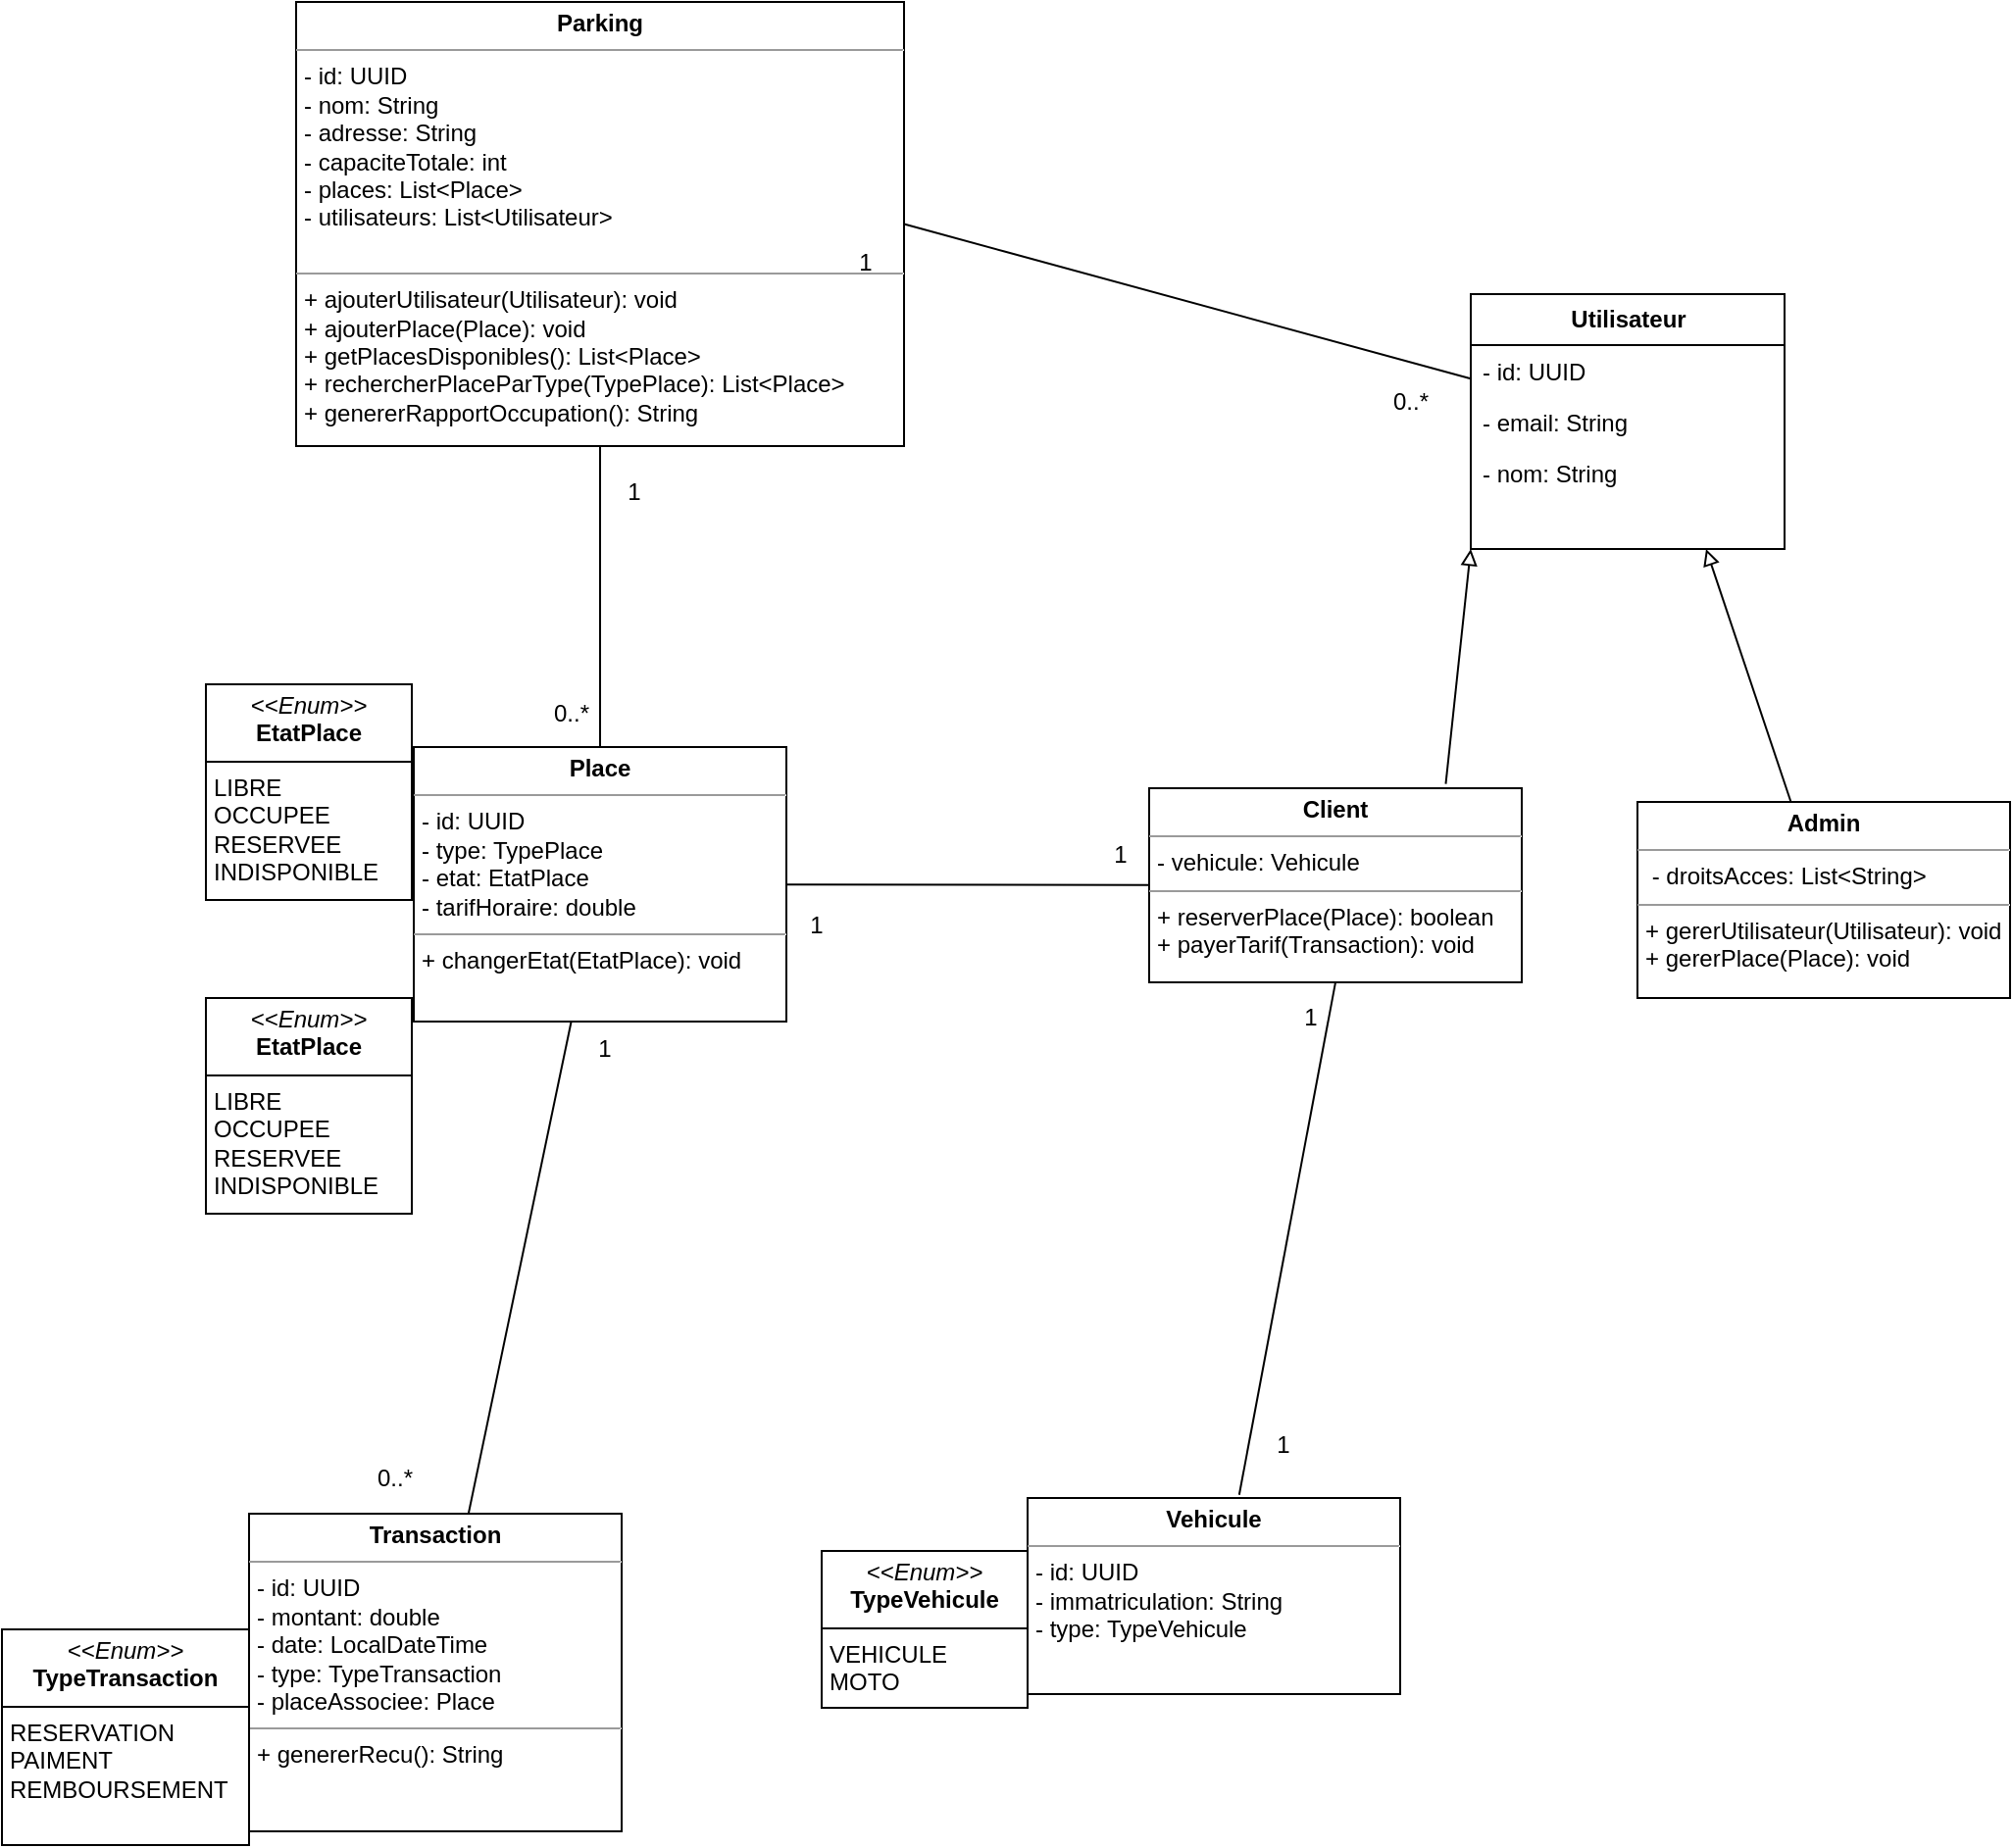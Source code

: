 <mxfile version="25.0.3">
  <diagram name="Page-1" id="c4acf3e9-155e-7222-9cf6-157b1a14988f">
    <mxGraphModel dx="6010" dy="2384" grid="1" gridSize="10" guides="1" tooltips="1" connect="1" arrows="1" fold="1" page="1" pageScale="1" pageWidth="850" pageHeight="1100" background="none" math="0" shadow="0">
      <root>
        <mxCell id="0" />
        <mxCell id="1" parent="0" />
        <mxCell id="3XmQX4hYnDjtV_vOLsFi-10" style="rounded=0;orthogonalLoop=1;jettySize=auto;html=1;exitX=0.5;exitY=1;exitDx=0;exitDy=0;entryX=0.568;entryY=-0.016;entryDx=0;entryDy=0;endArrow=none;endFill=0;entryPerimeter=0;" parent="1" source="5d2195bd80daf111-10" target="3XmQX4hYnDjtV_vOLsFi-11" edge="1">
          <mxGeometry relative="1" as="geometry">
            <mxPoint x="570" y="885" as="targetPoint" />
          </mxGeometry>
        </mxCell>
        <mxCell id="5d2195bd80daf111-10" value="&lt;p style=&quot;margin:0px;margin-top:4px;text-align:center;&quot;&gt;&lt;b&gt;Client&lt;/b&gt;&lt;/p&gt;&lt;hr size=&quot;1&quot;&gt;&lt;p style=&quot;margin:0px;margin-left:4px;&quot;&gt;- vehicule: Vehicule&lt;/p&gt;&lt;hr size=&quot;1&quot;&gt;&lt;p style=&quot;margin:0px;margin-left:4px;&quot;&gt;+ reserverPlace(Place): boolean&lt;/p&gt;&lt;p style=&quot;margin:0px;margin-left:4px;&quot;&gt;+ payerTarif(Transaction): void&lt;/p&gt;" style="verticalAlign=top;align=left;overflow=fill;fontSize=12;fontFamily=Helvetica;html=1;rounded=0;shadow=0;comic=0;labelBackgroundColor=none;strokeWidth=1" parent="1" vertex="1">
          <mxGeometry x="525" y="431" width="190" height="99" as="geometry" />
        </mxCell>
        <mxCell id="5d2195bd80daf111-11" value="&lt;p style=&quot;margin:0px;margin-top:4px;text-align:center;&quot;&gt;&lt;b&gt;Transaction&lt;/b&gt;&lt;/p&gt;&lt;hr size=&quot;1&quot;&gt;&lt;p style=&quot;margin:0px;margin-left:4px;&quot;&gt;- id: UUID&lt;/p&gt;&lt;p style=&quot;margin:0px;margin-left:4px;&quot;&gt;- montant: double&lt;/p&gt;&lt;p style=&quot;margin:0px;margin-left:4px;&quot;&gt;- date: LocalDateTime&lt;/p&gt;&lt;p style=&quot;margin:0px;margin-left:4px;&quot;&gt;- type: TypeTransaction&lt;/p&gt;&lt;p style=&quot;margin:0px;margin-left:4px;&quot;&gt;&lt;span style=&quot;background-color: initial;&quot;&gt;- placeAssociee: Place&lt;/span&gt;&lt;/p&gt;&lt;hr size=&quot;1&quot;&gt;&lt;p style=&quot;margin:0px;margin-left:4px;&quot;&gt;+ genererRecu(): String&lt;/p&gt;" style="verticalAlign=top;align=left;overflow=fill;fontSize=12;fontFamily=Helvetica;html=1;rounded=0;shadow=0;comic=0;labelBackgroundColor=none;strokeWidth=1" parent="1" vertex="1">
          <mxGeometry x="66" y="801" width="190" height="162" as="geometry" />
        </mxCell>
        <mxCell id="3XmQX4hYnDjtV_vOLsFi-3" style="rounded=0;orthogonalLoop=1;jettySize=auto;html=1;exitX=0.5;exitY=1;exitDx=0;exitDy=0;endArrow=none;endFill=0;" parent="1" source="5d2195bd80daf111-18" target="5d2195bd80daf111-20" edge="1">
          <mxGeometry relative="1" as="geometry" />
        </mxCell>
        <mxCell id="3XmQX4hYnDjtV_vOLsFi-31" style="rounded=0;orthogonalLoop=1;jettySize=auto;html=1;exitX=1;exitY=0.5;exitDx=0;exitDy=0;endArrow=none;endFill=0;" parent="1" source="5d2195bd80daf111-18" target="3XmQX4hYnDjtV_vOLsFi-14" edge="1">
          <mxGeometry relative="1" as="geometry" />
        </mxCell>
        <mxCell id="5d2195bd80daf111-18" value="&lt;p style=&quot;margin: 4px 0px 0px; text-align: center;&quot;&gt;&lt;b&gt;Parking&lt;/b&gt;&lt;/p&gt;&lt;hr size=&quot;1&quot;&gt;&lt;p style=&quot;margin:0px;margin-left:4px;&quot;&gt;- id: UUID&lt;/p&gt;&lt;p style=&quot;margin:0px;margin-left:4px;&quot;&gt;- nom: String&lt;/p&gt;&lt;p style=&quot;margin:0px;margin-left:4px;&quot;&gt;- adresse: String&amp;nbsp;&amp;nbsp;&lt;/p&gt;&lt;p style=&quot;margin:0px;margin-left:4px;&quot;&gt;- capaciteTotale: int&lt;/p&gt;&lt;p style=&quot;margin:0px;margin-left:4px;&quot;&gt;- places: List&amp;lt;Place&amp;gt;&lt;/p&gt;&lt;p style=&quot;margin:0px;margin-left:4px;&quot;&gt;- utilisateurs: List&amp;lt;Utilisateur&amp;gt;&lt;/p&gt;&lt;p style=&quot;margin:0px;margin-left:4px;&quot;&gt;&lt;br&gt;&lt;/p&gt;&lt;hr size=&quot;1&quot;&gt;&lt;p style=&quot;margin:0px;margin-left:4px;&quot;&gt;+ ajouterUtilisateur(Utilisateur): void&amp;nbsp;&lt;/p&gt;&lt;p style=&quot;margin:0px;margin-left:4px;&quot;&gt;+ ajouterPlace(Place): void&lt;/p&gt;&lt;p style=&quot;margin:0px;margin-left:4px;&quot;&gt;+ getPlacesDisponibles(): List&amp;lt;Place&amp;gt;&lt;/p&gt;&lt;p style=&quot;margin:0px;margin-left:4px;&quot;&gt;+ rechercherPlaceParType(TypePlace): List&amp;lt;Place&amp;gt;&lt;/p&gt;&lt;p style=&quot;margin:0px;margin-left:4px;&quot;&gt;+ genererRapportOccupation(): String&amp;nbsp;&lt;/p&gt;" style="verticalAlign=top;align=left;overflow=fill;fontSize=12;fontFamily=Helvetica;html=1;rounded=0;shadow=0;comic=0;labelBackgroundColor=none;strokeWidth=1" parent="1" vertex="1">
          <mxGeometry x="90" y="30" width="310" height="226.5" as="geometry" />
        </mxCell>
        <mxCell id="5d2195bd80daf111-30" style="rounded=0;html=1;labelBackgroundColor=none;startFill=0;endArrow=none;endFill=0;endSize=10;fontFamily=Verdana;fontSize=10;" parent="1" source="5d2195bd80daf111-20" target="5d2195bd80daf111-10" edge="1">
          <mxGeometry relative="1" as="geometry" />
        </mxCell>
        <mxCell id="5d2195bd80daf111-33" style="rounded=0;html=1;labelBackgroundColor=none;startFill=0;endArrow=none;endFill=0;endSize=10;fontFamily=Verdana;fontSize=10;exitX=0.424;exitY=0.991;exitDx=0;exitDy=0;exitPerimeter=0;" parent="1" source="5d2195bd80daf111-20" target="5d2195bd80daf111-11" edge="1">
          <mxGeometry relative="1" as="geometry">
            <mxPoint x="139" y="607" as="sourcePoint" />
            <mxPoint x="181" y="848" as="targetPoint" />
          </mxGeometry>
        </mxCell>
        <mxCell id="5d2195bd80daf111-20" value="&lt;p style=&quot;margin:0px;margin-top:4px;text-align:center;&quot;&gt;&lt;b&gt;Place&lt;/b&gt;&lt;/p&gt;&lt;hr size=&quot;1&quot;&gt;&lt;p style=&quot;margin:0px;margin-left:4px;&quot;&gt;- id: UUID&lt;/p&gt;&lt;p style=&quot;margin:0px;margin-left:4px;&quot;&gt;- type: TypePlace&lt;/p&gt;&lt;p style=&quot;margin:0px;margin-left:4px;&quot;&gt;- etat: EtatPlace&lt;/p&gt;&lt;p style=&quot;margin:0px;margin-left:4px;&quot;&gt;- tarifHoraire: double&lt;/p&gt;&lt;hr size=&quot;1&quot;&gt;&lt;p style=&quot;margin:0px;margin-left:4px;&quot;&gt;+&lt;span style=&quot;background-color: initial;&quot;&gt;&amp;nbsp;changerEtat(EtatPlace): void&lt;/span&gt;&lt;/p&gt;" style="verticalAlign=top;align=left;overflow=fill;fontSize=12;fontFamily=Helvetica;html=1;rounded=0;shadow=0;comic=0;labelBackgroundColor=none;strokeWidth=1" parent="1" vertex="1">
          <mxGeometry x="150" y="410" width="190" height="140" as="geometry" />
        </mxCell>
        <mxCell id="3XmQX4hYnDjtV_vOLsFi-11" value="&lt;p style=&quot;margin:0px;margin-top:4px;text-align:center;&quot;&gt;&lt;b&gt;Vehicule&lt;/b&gt;&lt;/p&gt;&lt;hr size=&quot;1&quot;&gt;&lt;p style=&quot;margin:0px;margin-left:4px;&quot;&gt;- id: UUID&lt;/p&gt;&lt;p style=&quot;margin:0px;margin-left:4px;&quot;&gt;- immatriculation: String&lt;/p&gt;&lt;p style=&quot;margin:0px;margin-left:4px;&quot;&gt;- type: TypeVehicule&lt;/p&gt;" style="verticalAlign=top;align=left;overflow=fill;fontSize=12;fontFamily=Helvetica;html=1;rounded=0;shadow=0;comic=0;labelBackgroundColor=none;strokeWidth=1" parent="1" vertex="1">
          <mxGeometry x="463" y="793" width="190" height="100" as="geometry" />
        </mxCell>
        <mxCell id="3XmQX4hYnDjtV_vOLsFi-14" value="&lt;font face=&quot;Helvetica&quot;&gt;&lt;span style=&quot;font-size: 12px;&quot;&gt;&lt;b&gt;Utilisateur&lt;/b&gt;&lt;/span&gt;&lt;/font&gt;" style="swimlane;html=1;fontStyle=0;childLayout=stackLayout;horizontal=1;startSize=26;fillColor=none;horizontalStack=0;resizeParent=1;resizeLast=0;collapsible=1;marginBottom=0;swimlaneFillColor=#ffffff;rounded=0;shadow=0;comic=0;labelBackgroundColor=none;strokeWidth=1;fontFamily=Verdana;fontSize=10;align=center;" parent="1" vertex="1">
          <mxGeometry x="689" y="179" width="160" height="130" as="geometry" />
        </mxCell>
        <mxCell id="3XmQX4hYnDjtV_vOLsFi-16" value="&lt;div&gt;&lt;span style=&quot;background-color: initial;&quot;&gt;- id: UUID&lt;/span&gt;&lt;/div&gt;&lt;div&gt;&lt;br&gt;&lt;/div&gt;" style="text;html=1;strokeColor=none;fillColor=none;align=left;verticalAlign=top;spacingLeft=4;spacingRight=4;whiteSpace=wrap;overflow=hidden;rotatable=0;points=[[0,0.5],[1,0.5]];portConstraint=eastwest;" parent="3XmQX4hYnDjtV_vOLsFi-14" vertex="1">
          <mxGeometry y="26" width="160" height="26" as="geometry" />
        </mxCell>
        <mxCell id="3XmQX4hYnDjtV_vOLsFi-19" value="- email: String" style="text;html=1;strokeColor=none;fillColor=none;align=left;verticalAlign=top;spacingLeft=4;spacingRight=4;whiteSpace=wrap;overflow=hidden;rotatable=0;points=[[0,0.5],[1,0.5]];portConstraint=eastwest;" parent="3XmQX4hYnDjtV_vOLsFi-14" vertex="1">
          <mxGeometry y="52" width="160" height="26" as="geometry" />
        </mxCell>
        <mxCell id="3XmQX4hYnDjtV_vOLsFi-17" value="- nom: String" style="text;html=1;strokeColor=none;fillColor=none;align=left;verticalAlign=top;spacingLeft=4;spacingRight=4;whiteSpace=wrap;overflow=hidden;rotatable=0;points=[[0,0.5],[1,0.5]];portConstraint=eastwest;" parent="3XmQX4hYnDjtV_vOLsFi-14" vertex="1">
          <mxGeometry y="78" width="160" height="26" as="geometry" />
        </mxCell>
        <mxCell id="3XmQX4hYnDjtV_vOLsFi-20" style="rounded=0;orthogonalLoop=1;jettySize=auto;html=1;entryX=0.796;entryY=-0.022;entryDx=0;entryDy=0;entryPerimeter=0;startArrow=block;startFill=0;endArrow=none;endFill=0;exitX=0;exitY=1;exitDx=0;exitDy=0;" parent="1" target="5d2195bd80daf111-10" edge="1" source="3XmQX4hYnDjtV_vOLsFi-14">
          <mxGeometry relative="1" as="geometry">
            <mxPoint x="630" y="316" as="sourcePoint" />
          </mxGeometry>
        </mxCell>
        <mxCell id="3XmQX4hYnDjtV_vOLsFi-21" value="&lt;p style=&quot;margin:0px;margin-top:4px;text-align:center;&quot;&gt;&lt;b&gt;Admin&lt;/b&gt;&lt;/p&gt;&lt;hr size=&quot;1&quot;&gt;&lt;p style=&quot;margin:0px;margin-left:4px;&quot;&gt;&amp;nbsp;- droitsAcces: List&amp;lt;String&amp;gt;&lt;/p&gt;&lt;hr size=&quot;1&quot;&gt;&lt;p style=&quot;margin:0px;margin-left:4px;&quot;&gt;+ gererUtilisateur(Utilisateur): void&lt;/p&gt;&lt;p style=&quot;margin:0px;margin-left:4px;&quot;&gt;+ gererPlace(Place): void&lt;/p&gt;" style="verticalAlign=top;align=left;overflow=fill;fontSize=12;fontFamily=Helvetica;html=1;rounded=0;shadow=0;comic=0;labelBackgroundColor=none;strokeWidth=1" parent="1" vertex="1">
          <mxGeometry x="774" y="438" width="190" height="100" as="geometry" />
        </mxCell>
        <mxCell id="3XmQX4hYnDjtV_vOLsFi-22" style="rounded=0;orthogonalLoop=1;jettySize=auto;html=1;exitX=0.75;exitY=1;exitDx=0;exitDy=0;startArrow=block;startFill=0;endArrow=none;endFill=0;" parent="1" source="3XmQX4hYnDjtV_vOLsFi-14" target="3XmQX4hYnDjtV_vOLsFi-21" edge="1">
          <mxGeometry relative="1" as="geometry">
            <mxPoint x="640" y="589" as="sourcePoint" />
          </mxGeometry>
        </mxCell>
        <mxCell id="3XmQX4hYnDjtV_vOLsFi-23" value="1" style="text;html=1;align=center;verticalAlign=middle;resizable=0;points=[];autosize=1;strokeColor=none;fillColor=none;" parent="1" vertex="1">
          <mxGeometry x="340" y="486" width="30" height="30" as="geometry" />
        </mxCell>
        <mxCell id="3XmQX4hYnDjtV_vOLsFi-24" value="1" style="text;html=1;align=center;verticalAlign=middle;resizable=0;points=[];autosize=1;strokeColor=none;fillColor=none;" parent="1" vertex="1">
          <mxGeometry x="495" y="450" width="30" height="30" as="geometry" />
        </mxCell>
        <mxCell id="3XmQX4hYnDjtV_vOLsFi-25" value="1" style="text;html=1;align=center;verticalAlign=middle;resizable=0;points=[];autosize=1;strokeColor=none;fillColor=none;" parent="1" vertex="1">
          <mxGeometry x="232" y="549" width="30" height="30" as="geometry" />
        </mxCell>
        <mxCell id="3XmQX4hYnDjtV_vOLsFi-26" value="0..*" style="text;html=1;align=center;verticalAlign=middle;resizable=0;points=[];autosize=1;strokeColor=none;fillColor=none;" parent="1" vertex="1">
          <mxGeometry x="120" y="768" width="40" height="30" as="geometry" />
        </mxCell>
        <mxCell id="3XmQX4hYnDjtV_vOLsFi-27" value="1" style="text;html=1;align=center;verticalAlign=middle;resizable=0;points=[];autosize=1;strokeColor=none;fillColor=none;" parent="1" vertex="1">
          <mxGeometry x="592" y="533" width="30" height="30" as="geometry" />
        </mxCell>
        <mxCell id="3XmQX4hYnDjtV_vOLsFi-28" value="1" style="text;html=1;align=center;verticalAlign=middle;resizable=0;points=[];autosize=1;strokeColor=none;fillColor=none;" parent="1" vertex="1">
          <mxGeometry x="578" y="751" width="30" height="30" as="geometry" />
        </mxCell>
        <mxCell id="3XmQX4hYnDjtV_vOLsFi-29" value="0..*" style="text;html=1;align=center;verticalAlign=middle;resizable=0;points=[];autosize=1;strokeColor=none;fillColor=none;" parent="1" vertex="1">
          <mxGeometry x="210" y="378" width="40" height="30" as="geometry" />
        </mxCell>
        <mxCell id="3XmQX4hYnDjtV_vOLsFi-30" value="1" style="text;html=1;align=center;verticalAlign=middle;resizable=0;points=[];autosize=1;strokeColor=none;fillColor=none;" parent="1" vertex="1">
          <mxGeometry x="247" y="265" width="30" height="30" as="geometry" />
        </mxCell>
        <mxCell id="3XmQX4hYnDjtV_vOLsFi-32" value="0..*" style="text;html=1;align=center;verticalAlign=middle;resizable=0;points=[];autosize=1;strokeColor=none;fillColor=none;" parent="1" vertex="1">
          <mxGeometry x="638" y="219" width="40" height="30" as="geometry" />
        </mxCell>
        <mxCell id="3XmQX4hYnDjtV_vOLsFi-33" value="1" style="text;html=1;align=center;verticalAlign=middle;resizable=0;points=[];autosize=1;strokeColor=none;fillColor=none;" parent="1" vertex="1">
          <mxGeometry x="365" y="148" width="30" height="30" as="geometry" />
        </mxCell>
        <mxCell id="MQv-HSuqeaLDEswii2t--3" value="&lt;p style=&quot;margin:0px;margin-top:4px;text-align:center;&quot;&gt;&lt;i&gt;&amp;lt;&amp;lt;Enum&amp;gt;&amp;gt;&lt;/i&gt;&lt;br&gt;&lt;b&gt;TypeVehicule&lt;/b&gt;&lt;/p&gt;&lt;hr size=&quot;1&quot; style=&quot;border-style:solid;&quot;&gt;&lt;p style=&quot;margin:0px;margin-left:4px;&quot;&gt;VEHICULE&lt;/p&gt;&lt;p style=&quot;margin:0px;margin-left:4px;&quot;&gt;MOTO&lt;/p&gt;&lt;p style=&quot;margin:0px;margin-left:4px;&quot;&gt;&lt;br&gt;&lt;/p&gt;" style="verticalAlign=top;align=left;overflow=fill;html=1;whiteSpace=wrap;" vertex="1" parent="1">
          <mxGeometry x="358" y="820" width="105" height="80" as="geometry" />
        </mxCell>
        <mxCell id="MQv-HSuqeaLDEswii2t--4" value="&lt;p style=&quot;margin:0px;margin-top:4px;text-align:center;&quot;&gt;&lt;i&gt;&amp;lt;&amp;lt;Enum&amp;gt;&amp;gt;&lt;/i&gt;&lt;br&gt;&lt;b&gt;EtatPlace&lt;/b&gt;&lt;/p&gt;&lt;hr size=&quot;1&quot; style=&quot;border-style:solid;&quot;&gt;&lt;p style=&quot;margin:0px;margin-left:4px;&quot;&gt;LIBRE&lt;/p&gt;&lt;p style=&quot;margin:0px;margin-left:4px;&quot;&gt;OCCUPEE&lt;/p&gt;&lt;p style=&quot;margin:0px;margin-left:4px;&quot;&gt;RESERVEE&lt;/p&gt;&lt;p style=&quot;margin:0px;margin-left:4px;&quot;&gt;INDISPONIBLE&lt;/p&gt;&lt;p style=&quot;margin:0px;margin-left:4px;&quot;&gt;&lt;br&gt;&lt;/p&gt;" style="verticalAlign=top;align=left;overflow=fill;html=1;whiteSpace=wrap;" vertex="1" parent="1">
          <mxGeometry x="44" y="538" width="105" height="110" as="geometry" />
        </mxCell>
        <mxCell id="MQv-HSuqeaLDEswii2t--5" value="&lt;p style=&quot;margin:0px;margin-top:4px;text-align:center;&quot;&gt;&lt;i&gt;&amp;lt;&amp;lt;Enum&amp;gt;&amp;gt;&lt;/i&gt;&lt;br&gt;&lt;b&gt;TypeTransaction&lt;/b&gt;&lt;/p&gt;&lt;hr size=&quot;1&quot; style=&quot;border-style:solid;&quot;&gt;&lt;p style=&quot;margin:0px;margin-left:4px;&quot;&gt;RESERVATION&lt;/p&gt;&lt;p style=&quot;margin:0px;margin-left:4px;&quot;&gt;PAIMENT&lt;/p&gt;&lt;p style=&quot;margin:0px;margin-left:4px;&quot;&gt;REMBOURSEMENT&lt;/p&gt;" style="verticalAlign=top;align=left;overflow=fill;html=1;whiteSpace=wrap;" vertex="1" parent="1">
          <mxGeometry x="-60" y="860" width="126" height="110" as="geometry" />
        </mxCell>
        <mxCell id="MQv-HSuqeaLDEswii2t--6" value="&lt;p style=&quot;margin:0px;margin-top:4px;text-align:center;&quot;&gt;&lt;i&gt;&amp;lt;&amp;lt;Enum&amp;gt;&amp;gt;&lt;/i&gt;&lt;br&gt;&lt;b&gt;EtatPlace&lt;/b&gt;&lt;/p&gt;&lt;hr size=&quot;1&quot; style=&quot;border-style:solid;&quot;&gt;&lt;p style=&quot;margin:0px;margin-left:4px;&quot;&gt;LIBRE&lt;/p&gt;&lt;p style=&quot;margin:0px;margin-left:4px;&quot;&gt;OCCUPEE&lt;/p&gt;&lt;p style=&quot;margin:0px;margin-left:4px;&quot;&gt;RESERVEE&lt;/p&gt;&lt;p style=&quot;margin:0px;margin-left:4px;&quot;&gt;INDISPONIBLE&lt;/p&gt;&lt;p style=&quot;margin:0px;margin-left:4px;&quot;&gt;&lt;br&gt;&lt;/p&gt;" style="verticalAlign=top;align=left;overflow=fill;html=1;whiteSpace=wrap;" vertex="1" parent="1">
          <mxGeometry x="44" y="378" width="105" height="110" as="geometry" />
        </mxCell>
      </root>
    </mxGraphModel>
  </diagram>
</mxfile>
